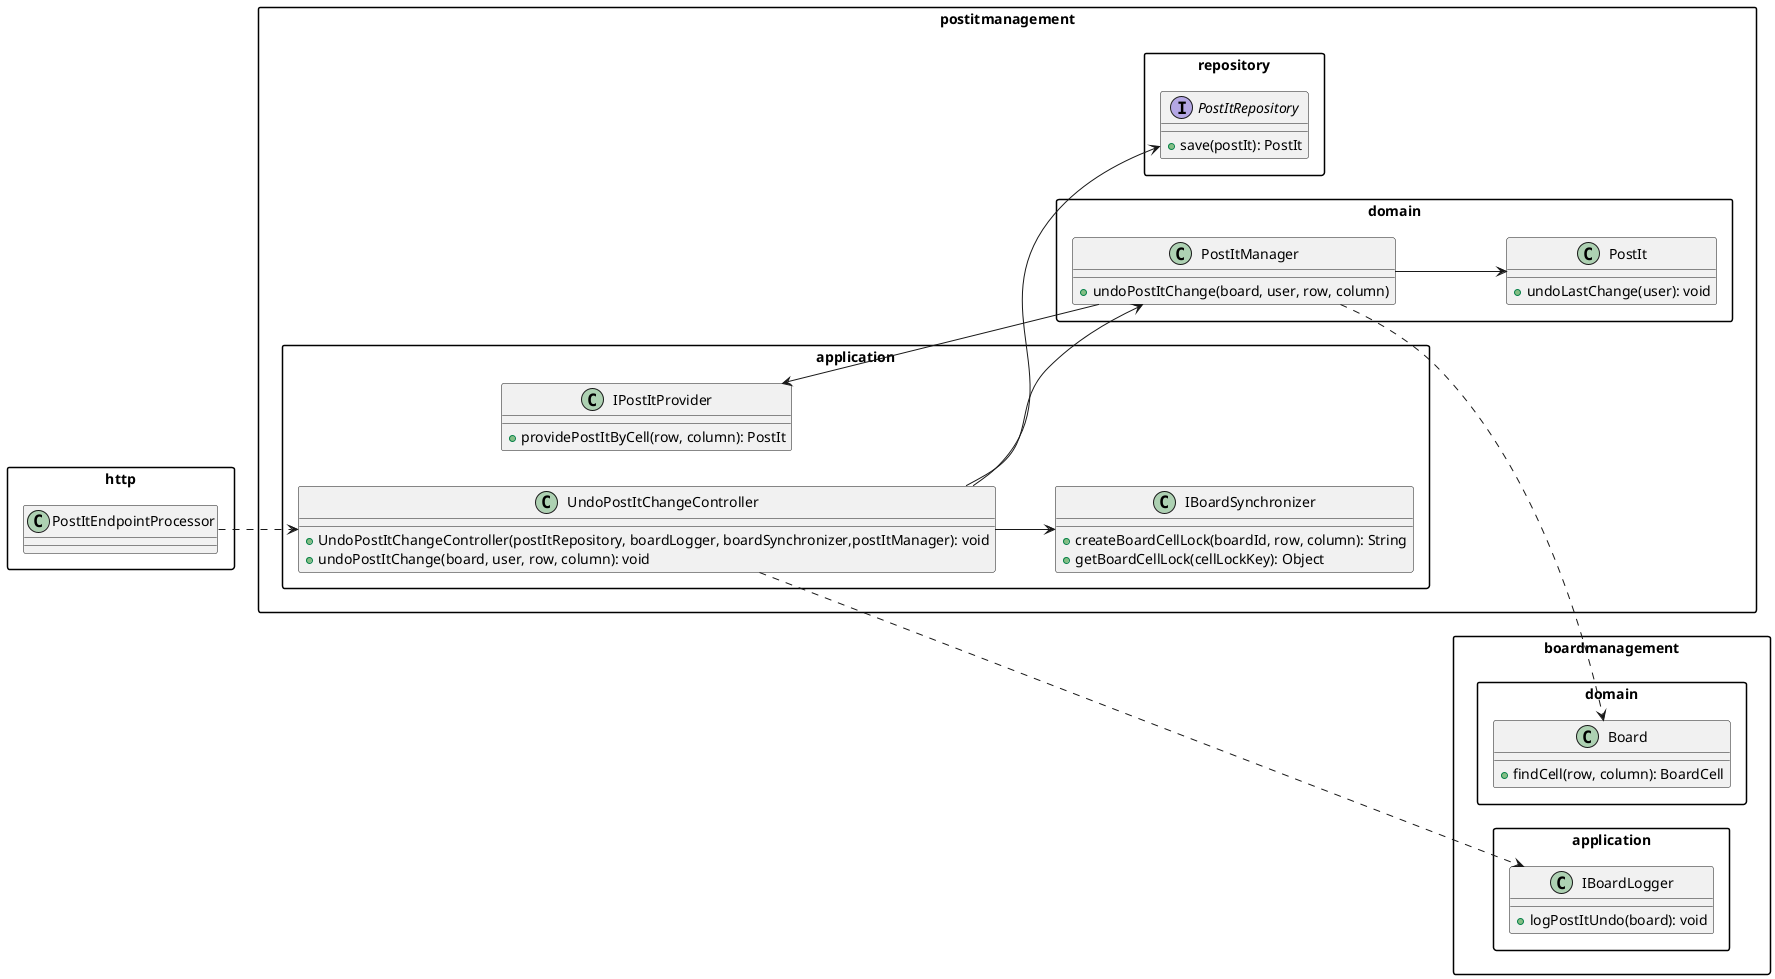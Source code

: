 @startuml

skinparam packageStyle rect
skinparam defaultFontName FG Virgil
skinparam shadowing false

left to right direction

package http {

    class PostItEndpointProcessor {}

}

package boardmanagement {

    package application {

        class IBoardLogger {
            + logPostItUndo(board): void
        }

    }

    package domain {

        class Board {
            + findCell(row, column): BoardCell
        }
    }
}

package postitmanagement {

    package application {

            class UndoPostItChangeController {
                + UndoPostItChangeController(postItRepository, boardLogger, boardSynchronizer,postItManager): void
                + undoPostItChange(board, user, row, column): void
            }

            class IBoardSynchronizer {
                + createBoardCellLock(boardId, row, column): String
                + getBoardCellLock(cellLockKey): Object
            }

            class IPostItProvider {
                + providePostItByCell(row, column): PostIt
            }

        }

        package domain {

            class PostItManager {
                + undoPostItChange(board, user, row, column)
            }

            class PostIt {
                + undoLastChange(user): void
            }
        }

        package repository {

            interface PostItRepository {
                + save(postIt): PostIt
            }

        }

}

PostItEndpointProcessor ..> UndoPostItChangeController

UndoPostItChangeController --> IBoardSynchronizer
UndoPostItChangeController --> PostItManager
UndoPostItChangeController --> PostItRepository
UndoPostItChangeController ..> IBoardLogger

PostItManager --> IPostItProvider
PostItManager ..> Board
PostItManager --> PostIt

@enduml

